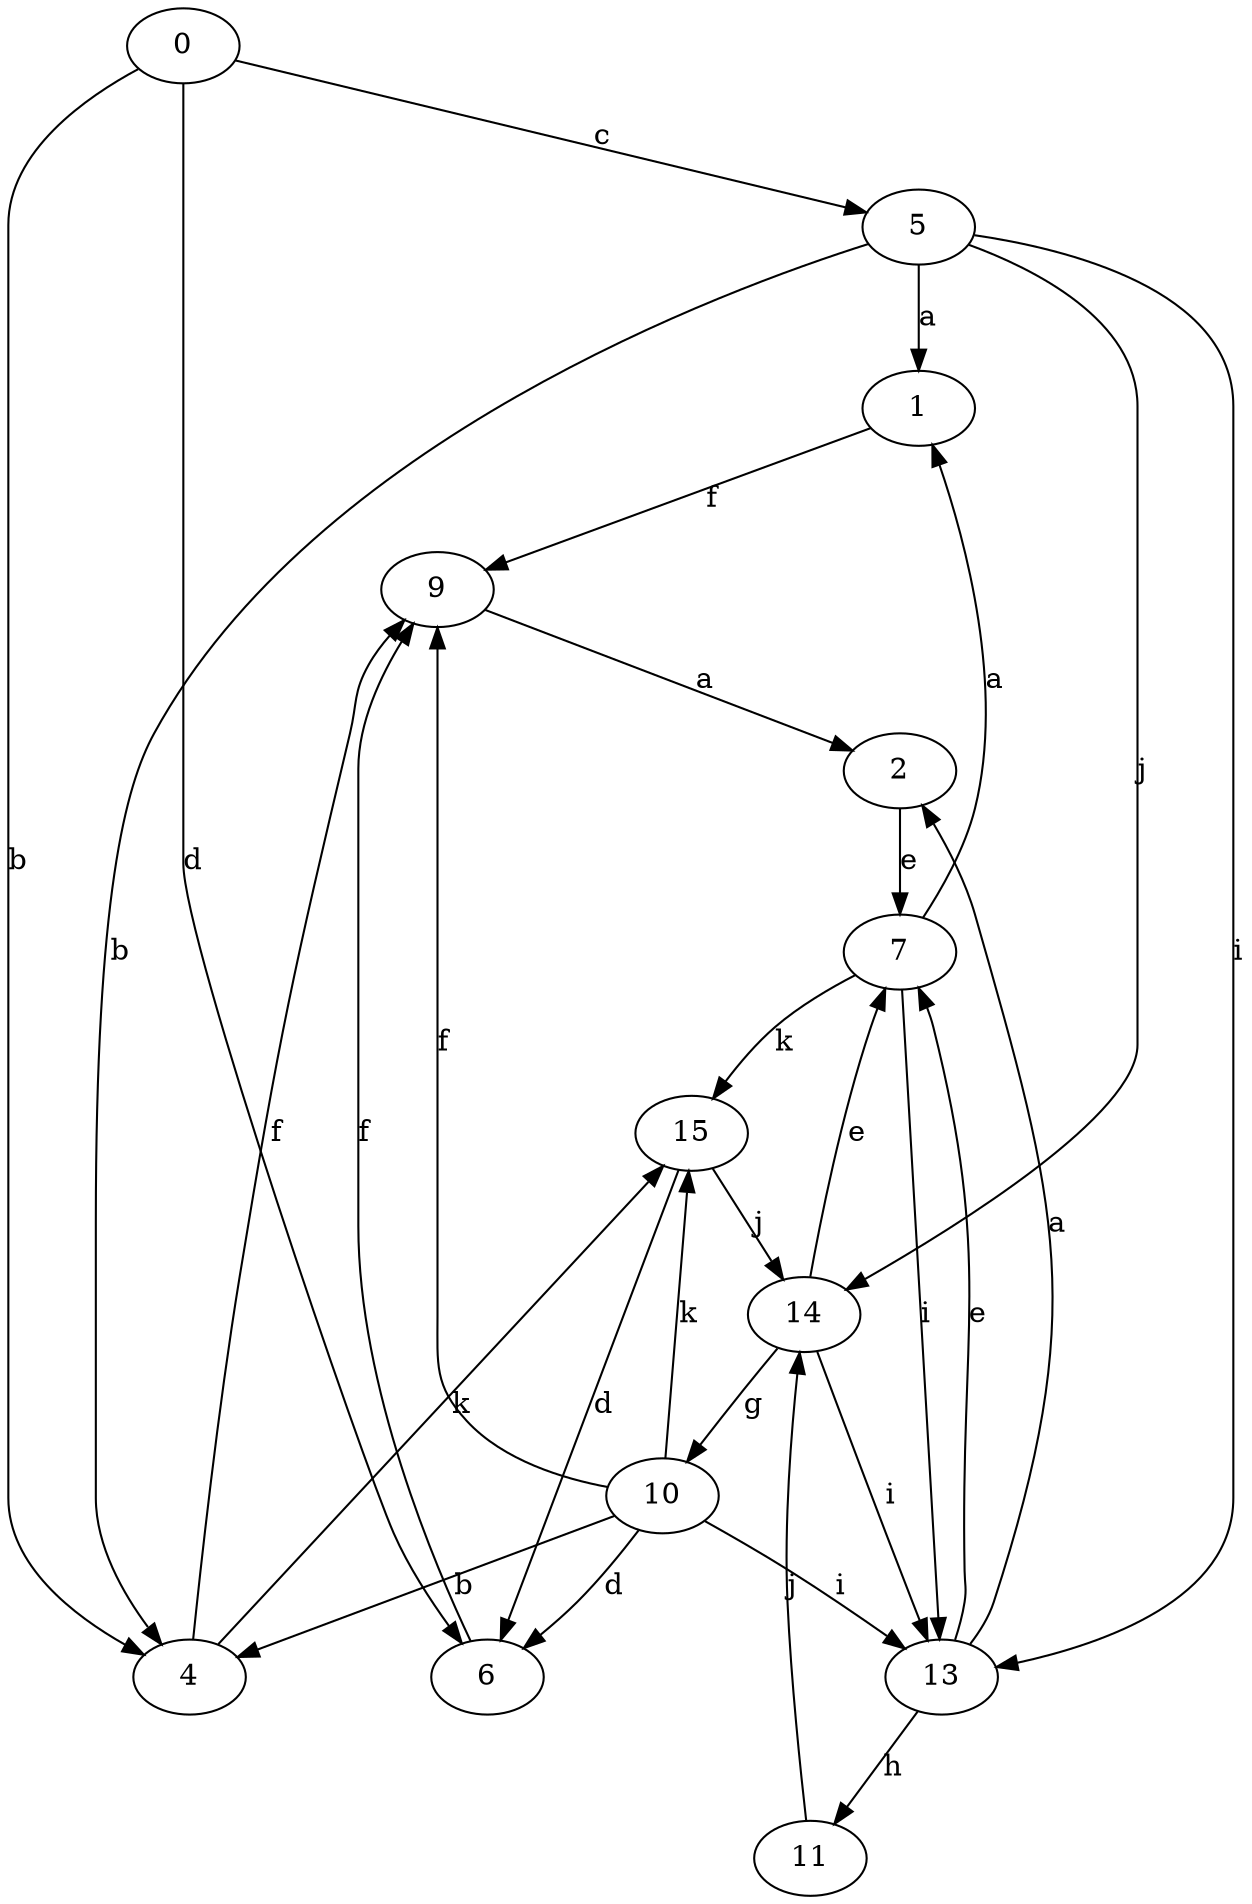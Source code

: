 strict digraph  {
1;
2;
4;
5;
6;
0;
7;
9;
10;
11;
13;
14;
15;
1 -> 9  [label=f];
2 -> 7  [label=e];
4 -> 9  [label=f];
4 -> 15  [label=k];
5 -> 1  [label=a];
5 -> 4  [label=b];
5 -> 13  [label=i];
5 -> 14  [label=j];
6 -> 9  [label=f];
0 -> 4  [label=b];
0 -> 5  [label=c];
0 -> 6  [label=d];
7 -> 1  [label=a];
7 -> 13  [label=i];
7 -> 15  [label=k];
9 -> 2  [label=a];
10 -> 4  [label=b];
10 -> 6  [label=d];
10 -> 9  [label=f];
10 -> 13  [label=i];
10 -> 15  [label=k];
11 -> 14  [label=j];
13 -> 2  [label=a];
13 -> 7  [label=e];
13 -> 11  [label=h];
14 -> 7  [label=e];
14 -> 10  [label=g];
14 -> 13  [label=i];
15 -> 6  [label=d];
15 -> 14  [label=j];
}
